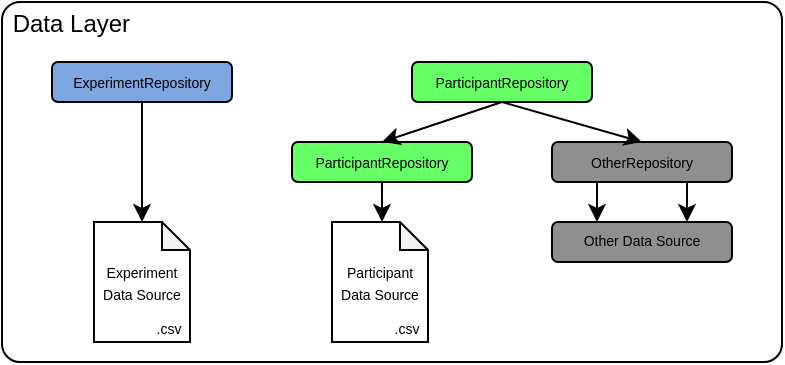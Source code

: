 <mxfile version="21.6.1" type="device">
  <diagram name="Page-1" id="OpWTwDbj9fGWJGAPWJQz">
    <mxGraphModel dx="812" dy="471" grid="1" gridSize="10" guides="1" tooltips="1" connect="1" arrows="1" fold="1" page="1" pageScale="1" pageWidth="390" pageHeight="180" math="0" shadow="0">
      <root>
        <mxCell id="0" />
        <mxCell id="1" parent="0" />
        <mxCell id="N5wMNkuu38ixylpLVyuX-1" value="&amp;nbsp;Data Layer&lt;br&gt;&lt;br&gt;&lt;br&gt;&lt;br&gt;&lt;br&gt;&lt;br&gt;&lt;br&gt;&lt;br&gt;&lt;br&gt;&lt;br&gt;&lt;br&gt;&lt;br&gt;" style="rounded=1;whiteSpace=wrap;html=1;align=left;arcSize=5;" parent="1" vertex="1">
          <mxGeometry width="390" height="180" as="geometry" />
        </mxCell>
        <mxCell id="N5wMNkuu38ixylpLVyuX-2" style="edgeStyle=orthogonalEdgeStyle;rounded=0;orthogonalLoop=1;jettySize=auto;html=1;entryX=0.5;entryY=0;entryDx=0;entryDy=0;entryPerimeter=0;" parent="1" source="N5wMNkuu38ixylpLVyuX-3" target="N5wMNkuu38ixylpLVyuX-14" edge="1">
          <mxGeometry relative="1" as="geometry" />
        </mxCell>
        <mxCell id="N5wMNkuu38ixylpLVyuX-3" value="&lt;p style=&quot;line-height: 70%;&quot;&gt;&lt;font style=&quot;font-size: 7px;&quot;&gt;ExperimentRepository&lt;/font&gt;&lt;/p&gt;" style="rounded=1;whiteSpace=wrap;html=1;fillColor=#7EA6E0;" parent="1" vertex="1">
          <mxGeometry x="25" y="30" width="90" height="20" as="geometry" />
        </mxCell>
        <mxCell id="N5wMNkuu38ixylpLVyuX-4" value="&lt;p style=&quot;line-height: 70%;&quot;&gt;&lt;font style=&quot;font-size: 7px;&quot;&gt;ParticipantRepository&lt;/font&gt;&lt;/p&gt;" style="rounded=1;whiteSpace=wrap;html=1;fillColor=#66FF66;" parent="1" vertex="1">
          <mxGeometry x="205" y="30" width="90" height="20" as="geometry" />
        </mxCell>
        <mxCell id="N5wMNkuu38ixylpLVyuX-5" style="edgeStyle=orthogonalEdgeStyle;rounded=0;orthogonalLoop=1;jettySize=auto;html=1;entryX=0.5;entryY=0;entryDx=0;entryDy=0;entryPerimeter=0;" parent="1" source="N5wMNkuu38ixylpLVyuX-6" edge="1">
          <mxGeometry relative="1" as="geometry">
            <mxPoint x="190.0" y="110" as="targetPoint" />
          </mxGeometry>
        </mxCell>
        <mxCell id="N5wMNkuu38ixylpLVyuX-6" value="&lt;p style=&quot;line-height: 70%;&quot;&gt;&lt;font style=&quot;font-size: 7px;&quot;&gt;ParticipantRepository&lt;/font&gt;&lt;/p&gt;" style="rounded=1;whiteSpace=wrap;html=1;fillColor=#66FF66;" parent="1" vertex="1">
          <mxGeometry x="145" y="70" width="90" height="20" as="geometry" />
        </mxCell>
        <mxCell id="N5wMNkuu38ixylpLVyuX-7" value="&lt;p style=&quot;line-height: 70%;&quot;&gt;&lt;font style=&quot;font-size: 7px;&quot;&gt;OtherRepository&lt;/font&gt;&lt;/p&gt;" style="rounded=1;whiteSpace=wrap;html=1;fillColor=#8f8f8f;" parent="1" vertex="1">
          <mxGeometry x="275" y="70" width="90" height="20" as="geometry" />
        </mxCell>
        <mxCell id="N5wMNkuu38ixylpLVyuX-8" value="&lt;p style=&quot;line-height: 70%; font-size: 7px;&quot;&gt;&lt;font style=&quot;font-size: 7px;&quot;&gt;Other Data Source&lt;/font&gt;&lt;/p&gt;" style="rounded=1;whiteSpace=wrap;html=1;fillColor=#8f8f8f;" parent="1" vertex="1">
          <mxGeometry x="275" y="110" width="90" height="20" as="geometry" />
        </mxCell>
        <mxCell id="N5wMNkuu38ixylpLVyuX-9" value="" style="endArrow=classic;html=1;rounded=0;exitX=0.5;exitY=1;exitDx=0;exitDy=0;entryX=0.5;entryY=0;entryDx=0;entryDy=0;" parent="1" source="N5wMNkuu38ixylpLVyuX-4" target="N5wMNkuu38ixylpLVyuX-6" edge="1">
          <mxGeometry width="50" height="50" relative="1" as="geometry">
            <mxPoint x="108" y="60" as="sourcePoint" />
            <mxPoint x="108" y="95" as="targetPoint" />
          </mxGeometry>
        </mxCell>
        <mxCell id="N5wMNkuu38ixylpLVyuX-10" value="" style="endArrow=classic;html=1;rounded=0;entryX=0.5;entryY=0;entryDx=0;entryDy=0;exitX=0.5;exitY=1;exitDx=0;exitDy=0;" parent="1" source="N5wMNkuu38ixylpLVyuX-4" target="N5wMNkuu38ixylpLVyuX-7" edge="1">
          <mxGeometry width="50" height="50" relative="1" as="geometry">
            <mxPoint x="275" y="50" as="sourcePoint" />
            <mxPoint x="220" y="95" as="targetPoint" />
          </mxGeometry>
        </mxCell>
        <mxCell id="N5wMNkuu38ixylpLVyuX-11" value="" style="endArrow=classic;html=1;rounded=0;exitX=0.25;exitY=1;exitDx=0;exitDy=0;entryX=0.25;entryY=0;entryDx=0;entryDy=0;" parent="1" source="N5wMNkuu38ixylpLVyuX-7" target="N5wMNkuu38ixylpLVyuX-8" edge="1">
          <mxGeometry width="50" height="50" relative="1" as="geometry">
            <mxPoint x="248" y="125" as="sourcePoint" />
            <mxPoint x="248" y="160" as="targetPoint" />
          </mxGeometry>
        </mxCell>
        <mxCell id="N5wMNkuu38ixylpLVyuX-12" value="" style="endArrow=classic;html=1;rounded=0;exitX=0.75;exitY=1;exitDx=0;exitDy=0;entryX=0.75;entryY=0;entryDx=0;entryDy=0;" parent="1" source="N5wMNkuu38ixylpLVyuX-7" target="N5wMNkuu38ixylpLVyuX-8" edge="1">
          <mxGeometry width="50" height="50" relative="1" as="geometry">
            <mxPoint x="322" y="125" as="sourcePoint" />
            <mxPoint x="322" y="160" as="targetPoint" />
          </mxGeometry>
        </mxCell>
        <mxCell id="N5wMNkuu38ixylpLVyuX-13" value="" style="group" parent="1" vertex="1" connectable="0">
          <mxGeometry x="46" y="110" width="48" height="60" as="geometry" />
        </mxCell>
        <mxCell id="N5wMNkuu38ixylpLVyuX-14" value="&lt;p style=&quot;line-height: 70%;&quot;&gt;&lt;span style=&quot;font-size: 7px; background-color: initial;&quot;&gt;Experiment Data Source&lt;/span&gt;&lt;br&gt;&lt;/p&gt;" style="shape=note;whiteSpace=wrap;html=1;backgroundOutline=1;darkOpacity=0.05;aspect=fixed;size=14;" parent="N5wMNkuu38ixylpLVyuX-13" vertex="1">
          <mxGeometry width="48" height="60" as="geometry" />
        </mxCell>
        <mxCell id="N5wMNkuu38ixylpLVyuX-15" value="&lt;font style=&quot;font-size: 7px;&quot;&gt;.csv&lt;/font&gt;" style="text;html=1;strokeColor=none;fillColor=none;align=center;verticalAlign=middle;whiteSpace=wrap;rounded=0;" parent="N5wMNkuu38ixylpLVyuX-13" vertex="1">
          <mxGeometry x="28" y="47" width="19" height="10" as="geometry" />
        </mxCell>
        <mxCell id="N5wMNkuu38ixylpLVyuX-16" value="" style="group" parent="1" vertex="1" connectable="0">
          <mxGeometry x="165" y="110" width="48" height="60" as="geometry" />
        </mxCell>
        <mxCell id="N5wMNkuu38ixylpLVyuX-17" value="&lt;p style=&quot;line-height: 70%;&quot;&gt;&lt;span style=&quot;font-size: 7px; background-color: initial;&quot;&gt;Participant Data Source&lt;/span&gt;&lt;br&gt;&lt;/p&gt;" style="shape=note;whiteSpace=wrap;html=1;backgroundOutline=1;darkOpacity=0.05;aspect=fixed;size=14;" parent="N5wMNkuu38ixylpLVyuX-16" vertex="1">
          <mxGeometry width="48" height="60" as="geometry" />
        </mxCell>
        <mxCell id="N5wMNkuu38ixylpLVyuX-18" value="&lt;font style=&quot;font-size: 7px;&quot;&gt;.csv&lt;/font&gt;" style="text;html=1;strokeColor=none;fillColor=none;align=center;verticalAlign=middle;whiteSpace=wrap;rounded=0;" parent="N5wMNkuu38ixylpLVyuX-16" vertex="1">
          <mxGeometry x="28" y="47" width="19" height="10" as="geometry" />
        </mxCell>
      </root>
    </mxGraphModel>
  </diagram>
</mxfile>
